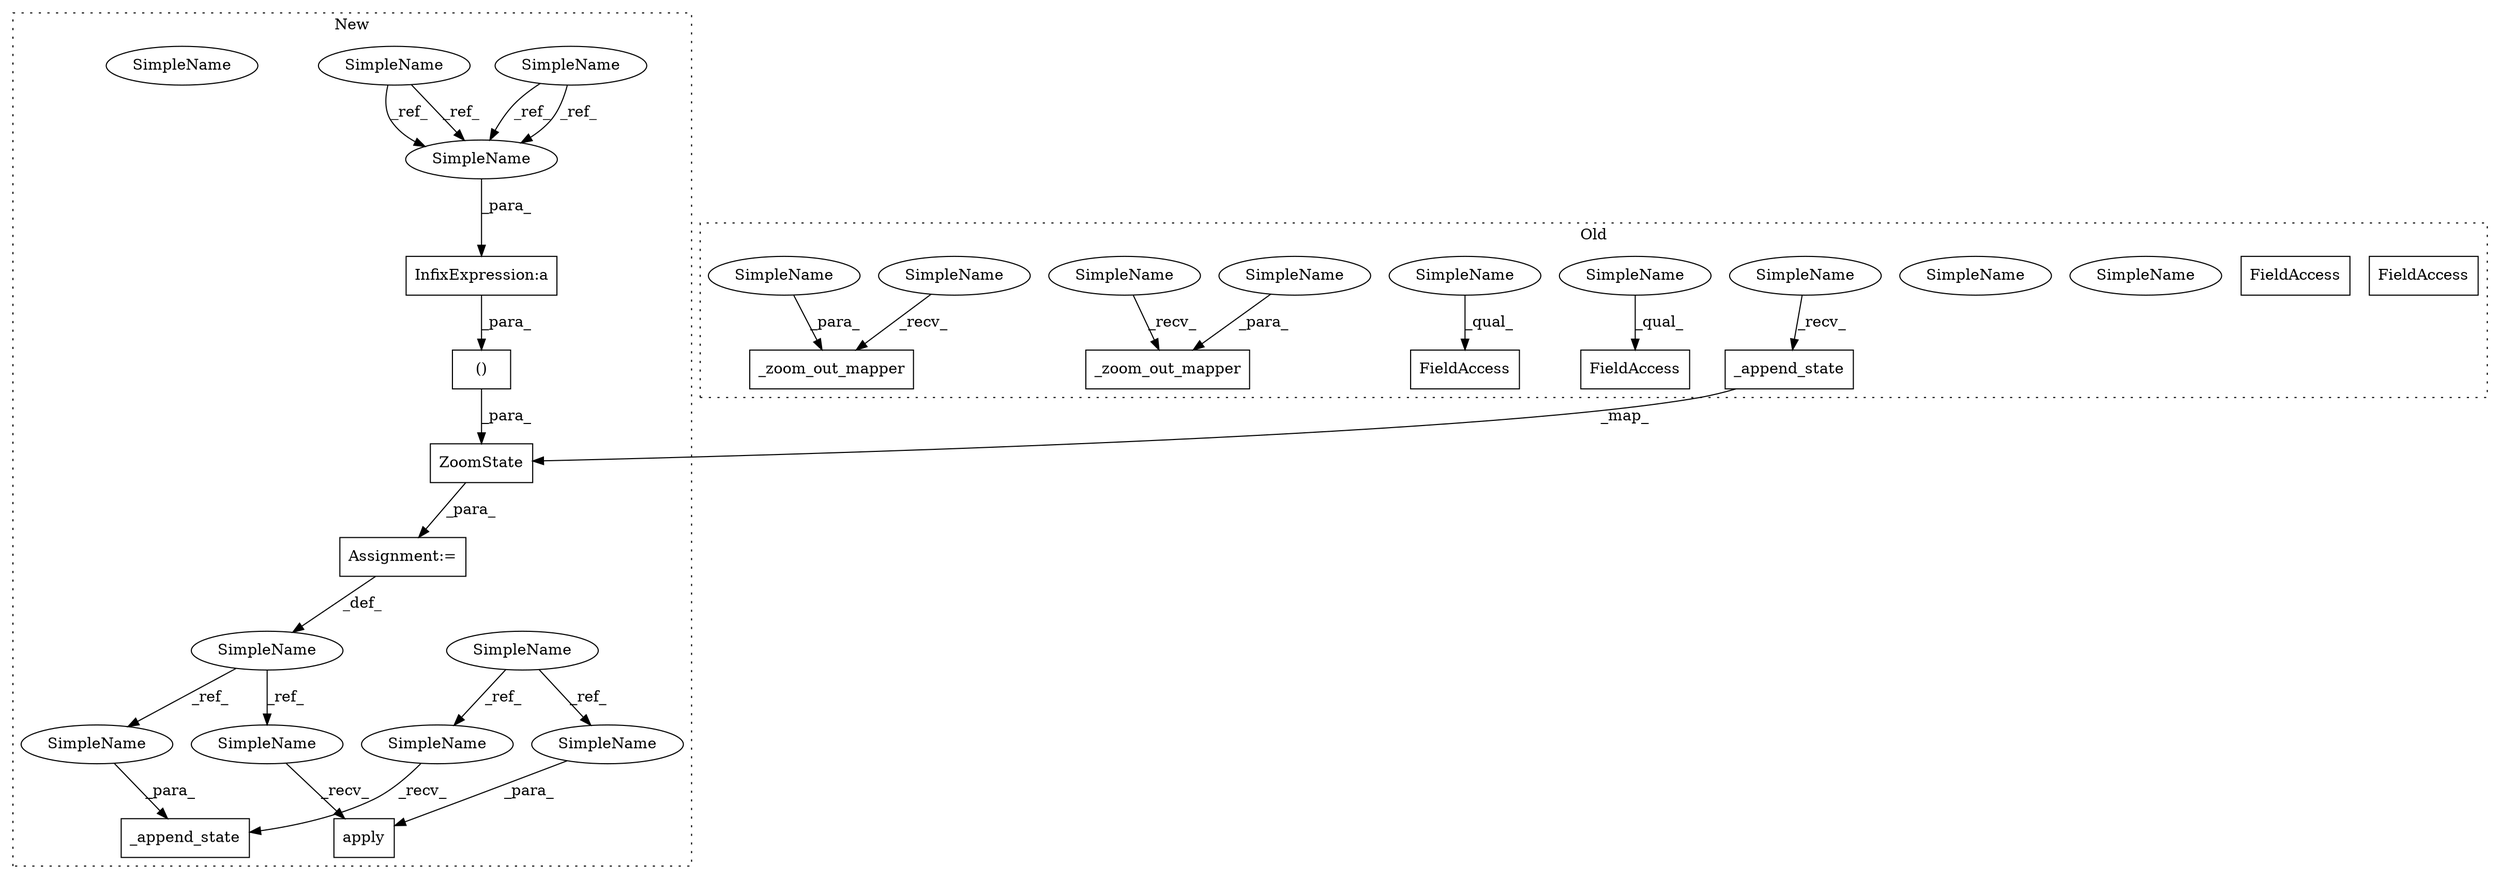 digraph G {
subgraph cluster0 {
1 [label="_zoom_out_mapper" a="32" s="2902,2932" l="17,1" shape="box"];
7 [label="_append_state" a="32" s="3118,3186" l="19,2" shape="box"];
10 [label="_zoom_out_mapper" a="32" s="3036,3066" l="17,1" shape="box"];
13 [label="FieldAccess" a="22" s="3075" l="18" shape="box"];
14 [label="FieldAccess" a="22" s="2941" l="18" shape="box"];
15 [label="FieldAccess" a="22" s="2996" l="14" shape="box"];
16 [label="FieldAccess" a="22" s="2862" l="14" shape="box"];
20 [label="SimpleName" a="42" s="2926" l="6" shape="ellipse"];
21 [label="SimpleName" a="42" s="3060" l="6" shape="ellipse"];
26 [label="SimpleName" a="42" s="3113" l="4" shape="ellipse"];
27 [label="SimpleName" a="42" s="2897" l="4" shape="ellipse"];
28 [label="SimpleName" a="42" s="2862" l="4" shape="ellipse"];
29 [label="SimpleName" a="42" s="2996" l="4" shape="ellipse"];
30 [label="SimpleName" a="42" s="3031" l="4" shape="ellipse"];
31 [label="SimpleName" a="42" s="3060" l="6" shape="ellipse"];
32 [label="SimpleName" a="42" s="2926" l="6" shape="ellipse"];
label = "Old";
style="dotted";
}
subgraph cluster1 {
2 [label="_append_state" a="32" s="4264,4288" l="14,1" shape="box"];
3 [label="()" a="106" s="4176" l="47" shape="box"];
4 [label="InfixExpression:a" a="27" s="4078" l="3" shape="box"];
5 [label="SimpleName" a="42" s="3901" l="4" shape="ellipse"];
6 [label="apply" a="32" s="4242,4252" l="6,1" shape="box"];
8 [label="ZoomState" a="32" s="4105,4223" l="15,2" shape="box"];
9 [label="SimpleName" a="42" s="4094" l="10" shape="ellipse"];
11 [label="SimpleName" a="42" s="4007" l="6" shape="ellipse"];
12 [label="SimpleName" a="42" s="3970" l="6" shape="ellipse"];
17 [label="Assignment:=" a="7" s="4104" l="1" shape="box"];
18 [label="SimpleName" a="42" s="4081" l="6" shape="ellipse"];
19 [label="SimpleName" a="42" s="4081" l="6" shape="ellipse"];
22 [label="SimpleName" a="42" s="4278" l="10" shape="ellipse"];
23 [label="SimpleName" a="42" s="4231" l="10" shape="ellipse"];
24 [label="SimpleName" a="42" s="4248" l="4" shape="ellipse"];
25 [label="SimpleName" a="42" s="4259" l="4" shape="ellipse"];
label = "New";
style="dotted";
}
3 -> 8 [label="_para_"];
4 -> 3 [label="_para_"];
5 -> 24 [label="_ref_"];
5 -> 25 [label="_ref_"];
7 -> 8 [label="_map_"];
8 -> 17 [label="_para_"];
9 -> 22 [label="_ref_"];
9 -> 23 [label="_ref_"];
11 -> 19 [label="_ref_"];
11 -> 19 [label="_ref_"];
12 -> 19 [label="_ref_"];
12 -> 19 [label="_ref_"];
17 -> 9 [label="_def_"];
19 -> 4 [label="_para_"];
22 -> 2 [label="_para_"];
23 -> 6 [label="_recv_"];
24 -> 6 [label="_para_"];
25 -> 2 [label="_recv_"];
26 -> 7 [label="_recv_"];
27 -> 1 [label="_recv_"];
28 -> 16 [label="_qual_"];
29 -> 15 [label="_qual_"];
30 -> 10 [label="_recv_"];
31 -> 10 [label="_para_"];
32 -> 1 [label="_para_"];
}